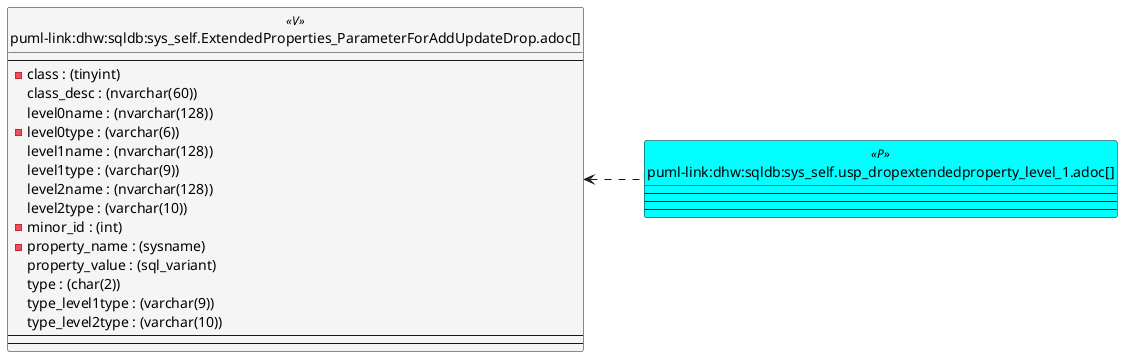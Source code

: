 @startuml
left to right direction
'top to bottom direction
hide circle
'avoide "." issues:
set namespaceSeparator none


skinparam class {
  BackgroundColor White
  BackgroundColor<<FN>> Yellow
  BackgroundColor<<FS>> Yellow
  BackgroundColor<<FT>> LightGray
  BackgroundColor<<IF>> Yellow
  BackgroundColor<<IS>> Yellow
  BackgroundColor<<P>> Aqua
  BackgroundColor<<PC>> Aqua
  BackgroundColor<<SN>> Yellow
  BackgroundColor<<SO>> SlateBlue
  BackgroundColor<<TF>> LightGray
  BackgroundColor<<TR>> Tomato
  BackgroundColor<<U>> White
  BackgroundColor<<V>> WhiteSmoke
  BackgroundColor<<X>> Aqua
  BackgroundColor<<external>> AliceBlue
}


entity "puml-link:dhw:sqldb:sys_self.ExtendedProperties_ParameterForAddUpdateDrop.adoc[]" as sys_self.ExtendedProperties_ParameterForAddUpdateDrop << V >> {
  --
  - class : (tinyint)
  class_desc : (nvarchar(60))
  level0name : (nvarchar(128))
  - level0type : (varchar(6))
  level1name : (nvarchar(128))
  level1type : (varchar(9))
  level2name : (nvarchar(128))
  level2type : (varchar(10))
  - minor_id : (int)
  - property_name : (sysname)
  property_value : (sql_variant)
  type : (char(2))
  type_level1type : (varchar(9))
  type_level2type : (varchar(10))
  --
  --
}

entity "puml-link:dhw:sqldb:sys_self.usp_dropextendedproperty_level_1.adoc[]" as sys_self.usp_dropextendedproperty_level_1 << P >> {
  --
  --
  --
}

sys_self.ExtendedProperties_ParameterForAddUpdateDrop <.. sys_self.usp_dropextendedproperty_level_1

@enduml

